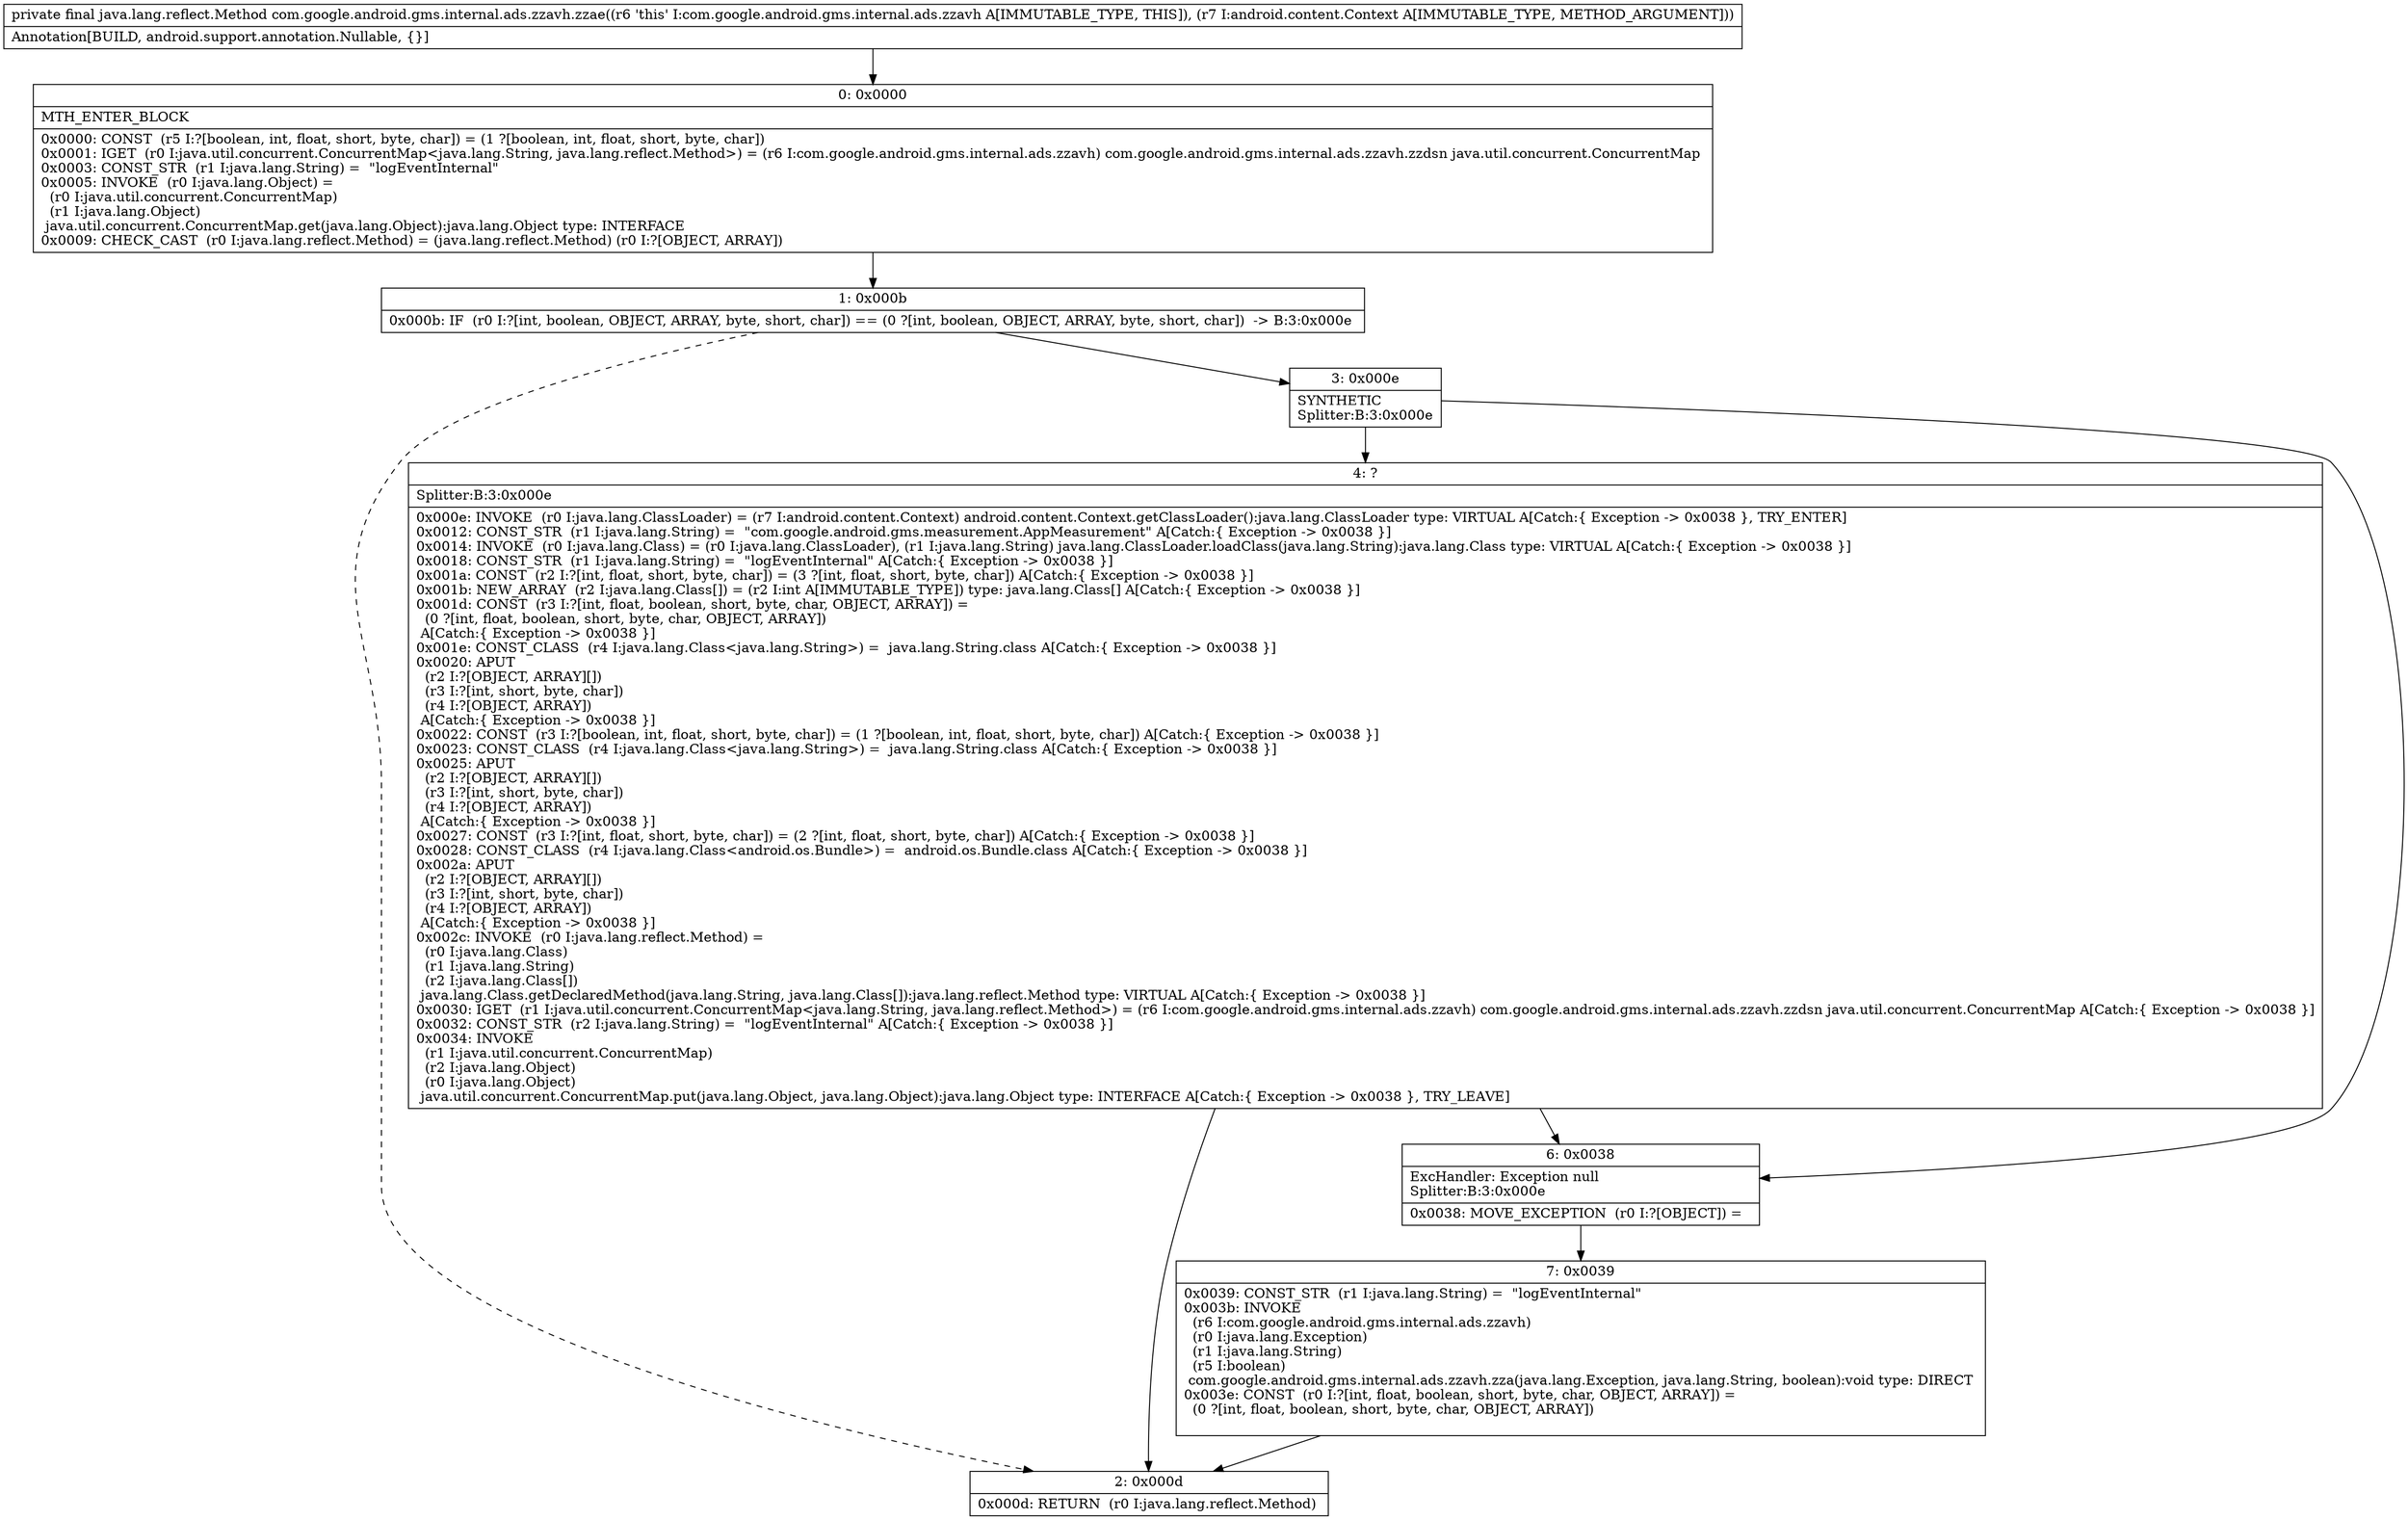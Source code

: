 digraph "CFG forcom.google.android.gms.internal.ads.zzavh.zzae(Landroid\/content\/Context;)Ljava\/lang\/reflect\/Method;" {
Node_0 [shape=record,label="{0\:\ 0x0000|MTH_ENTER_BLOCK\l|0x0000: CONST  (r5 I:?[boolean, int, float, short, byte, char]) = (1 ?[boolean, int, float, short, byte, char]) \l0x0001: IGET  (r0 I:java.util.concurrent.ConcurrentMap\<java.lang.String, java.lang.reflect.Method\>) = (r6 I:com.google.android.gms.internal.ads.zzavh) com.google.android.gms.internal.ads.zzavh.zzdsn java.util.concurrent.ConcurrentMap \l0x0003: CONST_STR  (r1 I:java.lang.String) =  \"logEventInternal\" \l0x0005: INVOKE  (r0 I:java.lang.Object) = \l  (r0 I:java.util.concurrent.ConcurrentMap)\l  (r1 I:java.lang.Object)\l java.util.concurrent.ConcurrentMap.get(java.lang.Object):java.lang.Object type: INTERFACE \l0x0009: CHECK_CAST  (r0 I:java.lang.reflect.Method) = (java.lang.reflect.Method) (r0 I:?[OBJECT, ARRAY]) \l}"];
Node_1 [shape=record,label="{1\:\ 0x000b|0x000b: IF  (r0 I:?[int, boolean, OBJECT, ARRAY, byte, short, char]) == (0 ?[int, boolean, OBJECT, ARRAY, byte, short, char])  \-\> B:3:0x000e \l}"];
Node_2 [shape=record,label="{2\:\ 0x000d|0x000d: RETURN  (r0 I:java.lang.reflect.Method) \l}"];
Node_3 [shape=record,label="{3\:\ 0x000e|SYNTHETIC\lSplitter:B:3:0x000e\l}"];
Node_4 [shape=record,label="{4\:\ ?|Splitter:B:3:0x000e\l|0x000e: INVOKE  (r0 I:java.lang.ClassLoader) = (r7 I:android.content.Context) android.content.Context.getClassLoader():java.lang.ClassLoader type: VIRTUAL A[Catch:\{ Exception \-\> 0x0038 \}, TRY_ENTER]\l0x0012: CONST_STR  (r1 I:java.lang.String) =  \"com.google.android.gms.measurement.AppMeasurement\" A[Catch:\{ Exception \-\> 0x0038 \}]\l0x0014: INVOKE  (r0 I:java.lang.Class) = (r0 I:java.lang.ClassLoader), (r1 I:java.lang.String) java.lang.ClassLoader.loadClass(java.lang.String):java.lang.Class type: VIRTUAL A[Catch:\{ Exception \-\> 0x0038 \}]\l0x0018: CONST_STR  (r1 I:java.lang.String) =  \"logEventInternal\" A[Catch:\{ Exception \-\> 0x0038 \}]\l0x001a: CONST  (r2 I:?[int, float, short, byte, char]) = (3 ?[int, float, short, byte, char]) A[Catch:\{ Exception \-\> 0x0038 \}]\l0x001b: NEW_ARRAY  (r2 I:java.lang.Class[]) = (r2 I:int A[IMMUTABLE_TYPE]) type: java.lang.Class[] A[Catch:\{ Exception \-\> 0x0038 \}]\l0x001d: CONST  (r3 I:?[int, float, boolean, short, byte, char, OBJECT, ARRAY]) = \l  (0 ?[int, float, boolean, short, byte, char, OBJECT, ARRAY])\l A[Catch:\{ Exception \-\> 0x0038 \}]\l0x001e: CONST_CLASS  (r4 I:java.lang.Class\<java.lang.String\>) =  java.lang.String.class A[Catch:\{ Exception \-\> 0x0038 \}]\l0x0020: APUT  \l  (r2 I:?[OBJECT, ARRAY][])\l  (r3 I:?[int, short, byte, char])\l  (r4 I:?[OBJECT, ARRAY])\l A[Catch:\{ Exception \-\> 0x0038 \}]\l0x0022: CONST  (r3 I:?[boolean, int, float, short, byte, char]) = (1 ?[boolean, int, float, short, byte, char]) A[Catch:\{ Exception \-\> 0x0038 \}]\l0x0023: CONST_CLASS  (r4 I:java.lang.Class\<java.lang.String\>) =  java.lang.String.class A[Catch:\{ Exception \-\> 0x0038 \}]\l0x0025: APUT  \l  (r2 I:?[OBJECT, ARRAY][])\l  (r3 I:?[int, short, byte, char])\l  (r4 I:?[OBJECT, ARRAY])\l A[Catch:\{ Exception \-\> 0x0038 \}]\l0x0027: CONST  (r3 I:?[int, float, short, byte, char]) = (2 ?[int, float, short, byte, char]) A[Catch:\{ Exception \-\> 0x0038 \}]\l0x0028: CONST_CLASS  (r4 I:java.lang.Class\<android.os.Bundle\>) =  android.os.Bundle.class A[Catch:\{ Exception \-\> 0x0038 \}]\l0x002a: APUT  \l  (r2 I:?[OBJECT, ARRAY][])\l  (r3 I:?[int, short, byte, char])\l  (r4 I:?[OBJECT, ARRAY])\l A[Catch:\{ Exception \-\> 0x0038 \}]\l0x002c: INVOKE  (r0 I:java.lang.reflect.Method) = \l  (r0 I:java.lang.Class)\l  (r1 I:java.lang.String)\l  (r2 I:java.lang.Class[])\l java.lang.Class.getDeclaredMethod(java.lang.String, java.lang.Class[]):java.lang.reflect.Method type: VIRTUAL A[Catch:\{ Exception \-\> 0x0038 \}]\l0x0030: IGET  (r1 I:java.util.concurrent.ConcurrentMap\<java.lang.String, java.lang.reflect.Method\>) = (r6 I:com.google.android.gms.internal.ads.zzavh) com.google.android.gms.internal.ads.zzavh.zzdsn java.util.concurrent.ConcurrentMap A[Catch:\{ Exception \-\> 0x0038 \}]\l0x0032: CONST_STR  (r2 I:java.lang.String) =  \"logEventInternal\" A[Catch:\{ Exception \-\> 0x0038 \}]\l0x0034: INVOKE  \l  (r1 I:java.util.concurrent.ConcurrentMap)\l  (r2 I:java.lang.Object)\l  (r0 I:java.lang.Object)\l java.util.concurrent.ConcurrentMap.put(java.lang.Object, java.lang.Object):java.lang.Object type: INTERFACE A[Catch:\{ Exception \-\> 0x0038 \}, TRY_LEAVE]\l}"];
Node_6 [shape=record,label="{6\:\ 0x0038|ExcHandler: Exception null\lSplitter:B:3:0x000e\l|0x0038: MOVE_EXCEPTION  (r0 I:?[OBJECT]) =  \l}"];
Node_7 [shape=record,label="{7\:\ 0x0039|0x0039: CONST_STR  (r1 I:java.lang.String) =  \"logEventInternal\" \l0x003b: INVOKE  \l  (r6 I:com.google.android.gms.internal.ads.zzavh)\l  (r0 I:java.lang.Exception)\l  (r1 I:java.lang.String)\l  (r5 I:boolean)\l com.google.android.gms.internal.ads.zzavh.zza(java.lang.Exception, java.lang.String, boolean):void type: DIRECT \l0x003e: CONST  (r0 I:?[int, float, boolean, short, byte, char, OBJECT, ARRAY]) = \l  (0 ?[int, float, boolean, short, byte, char, OBJECT, ARRAY])\l \l}"];
MethodNode[shape=record,label="{private final java.lang.reflect.Method com.google.android.gms.internal.ads.zzavh.zzae((r6 'this' I:com.google.android.gms.internal.ads.zzavh A[IMMUTABLE_TYPE, THIS]), (r7 I:android.content.Context A[IMMUTABLE_TYPE, METHOD_ARGUMENT]))  | Annotation[BUILD, android.support.annotation.Nullable, \{\}]\l}"];
MethodNode -> Node_0;
Node_0 -> Node_1;
Node_1 -> Node_2[style=dashed];
Node_1 -> Node_3;
Node_3 -> Node_4;
Node_3 -> Node_6;
Node_4 -> Node_6;
Node_4 -> Node_2;
Node_6 -> Node_7;
Node_7 -> Node_2;
}

